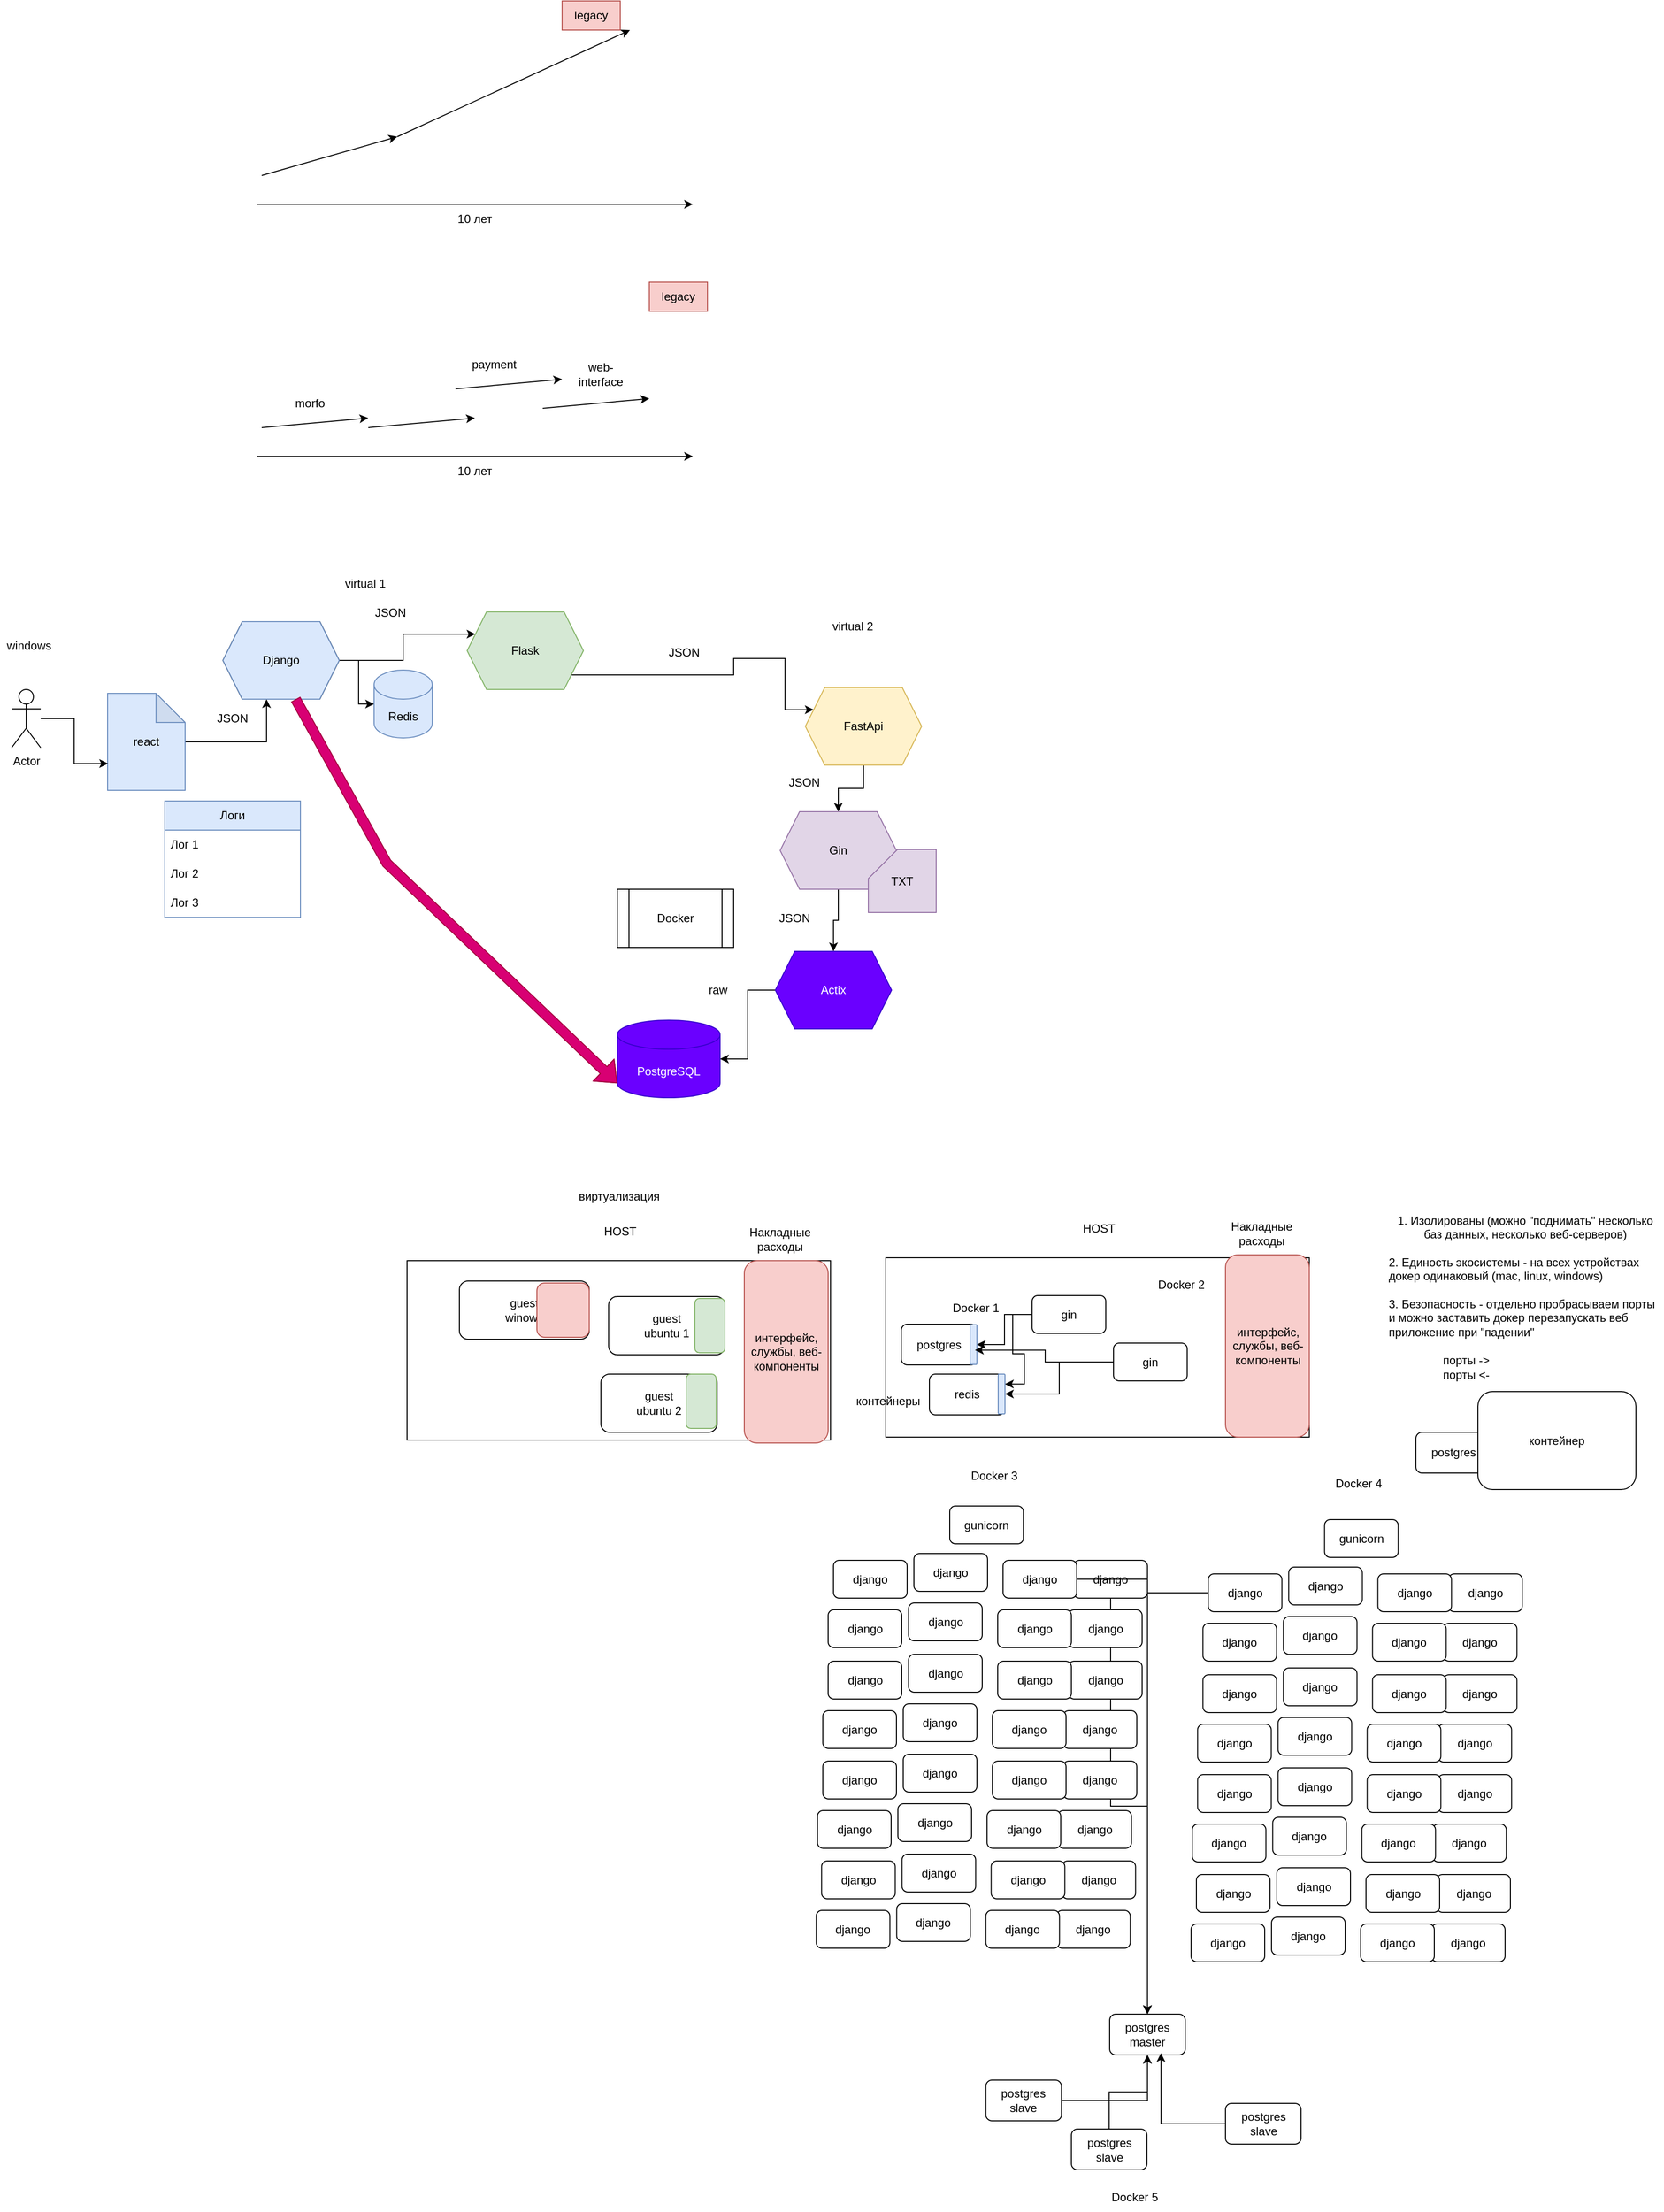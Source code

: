 <mxfile version="21.2.9" type="device">
  <diagram name="Page-1" id="Wqav4wuZ1XFlzgc4xq4E">
    <mxGraphModel dx="1144" dy="414" grid="0" gridSize="10" guides="1" tooltips="1" connect="1" arrows="1" fold="1" page="0" pageScale="1" pageWidth="827" pageHeight="1169" math="0" shadow="0">
      <root>
        <mxCell id="0" />
        <mxCell id="1" parent="0" />
        <mxCell id="DjzVSczOP52KVcYlK8Ku-2" value="10 лет" style="text;html=1;strokeColor=none;fillColor=none;align=center;verticalAlign=middle;whiteSpace=wrap;rounded=0;" parent="1" vertex="1">
          <mxGeometry x="430" y="330" width="60" height="30" as="geometry" />
        </mxCell>
        <mxCell id="DjzVSczOP52KVcYlK8Ku-3" value="" style="endArrow=classic;html=1;rounded=0;" parent="1" edge="1">
          <mxGeometry width="50" height="50" relative="1" as="geometry">
            <mxPoint x="235" y="329.6" as="sourcePoint" />
            <mxPoint x="685" y="329.6" as="targetPoint" />
          </mxGeometry>
        </mxCell>
        <mxCell id="DjzVSczOP52KVcYlK8Ku-4" value="" style="endArrow=classic;html=1;rounded=0;" parent="1" edge="1">
          <mxGeometry width="50" height="50" relative="1" as="geometry">
            <mxPoint x="240" y="300" as="sourcePoint" />
            <mxPoint x="380" y="260" as="targetPoint" />
          </mxGeometry>
        </mxCell>
        <mxCell id="DjzVSczOP52KVcYlK8Ku-5" value="" style="endArrow=classic;html=1;rounded=0;" parent="1" edge="1">
          <mxGeometry width="50" height="50" relative="1" as="geometry">
            <mxPoint x="380" y="260" as="sourcePoint" />
            <mxPoint x="620" y="150" as="targetPoint" />
          </mxGeometry>
        </mxCell>
        <mxCell id="DjzVSczOP52KVcYlK8Ku-6" value="legacy" style="text;html=1;strokeColor=#b85450;fillColor=#f8cecc;align=center;verticalAlign=middle;whiteSpace=wrap;rounded=0;" parent="1" vertex="1">
          <mxGeometry x="550" y="120" width="60" height="30" as="geometry" />
        </mxCell>
        <mxCell id="DjzVSczOP52KVcYlK8Ku-7" value="10 лет" style="text;html=1;strokeColor=none;fillColor=none;align=center;verticalAlign=middle;whiteSpace=wrap;rounded=0;" parent="1" vertex="1">
          <mxGeometry x="430" y="590" width="60" height="30" as="geometry" />
        </mxCell>
        <mxCell id="DjzVSczOP52KVcYlK8Ku-8" value="" style="endArrow=classic;html=1;rounded=0;" parent="1" edge="1">
          <mxGeometry width="50" height="50" relative="1" as="geometry">
            <mxPoint x="235" y="589.6" as="sourcePoint" />
            <mxPoint x="685" y="589.6" as="targetPoint" />
          </mxGeometry>
        </mxCell>
        <mxCell id="DjzVSczOP52KVcYlK8Ku-9" value="" style="endArrow=classic;html=1;rounded=0;" parent="1" edge="1">
          <mxGeometry width="50" height="50" relative="1" as="geometry">
            <mxPoint x="240" y="560" as="sourcePoint" />
            <mxPoint x="350" y="550" as="targetPoint" />
          </mxGeometry>
        </mxCell>
        <mxCell id="DjzVSczOP52KVcYlK8Ku-11" value="legacy" style="text;html=1;strokeColor=#b85450;fillColor=#f8cecc;align=center;verticalAlign=middle;whiteSpace=wrap;rounded=0;" parent="1" vertex="1">
          <mxGeometry x="640" y="410" width="60" height="30" as="geometry" />
        </mxCell>
        <mxCell id="DjzVSczOP52KVcYlK8Ku-12" value="" style="endArrow=classic;html=1;rounded=0;" parent="1" edge="1">
          <mxGeometry width="50" height="50" relative="1" as="geometry">
            <mxPoint x="350" y="560" as="sourcePoint" />
            <mxPoint x="460" y="550" as="targetPoint" />
          </mxGeometry>
        </mxCell>
        <mxCell id="DjzVSczOP52KVcYlK8Ku-13" value="" style="endArrow=classic;html=1;rounded=0;" parent="1" edge="1">
          <mxGeometry width="50" height="50" relative="1" as="geometry">
            <mxPoint x="440" y="520" as="sourcePoint" />
            <mxPoint x="550" y="510" as="targetPoint" />
          </mxGeometry>
        </mxCell>
        <mxCell id="DjzVSczOP52KVcYlK8Ku-14" value="" style="endArrow=classic;html=1;rounded=0;" parent="1" edge="1">
          <mxGeometry width="50" height="50" relative="1" as="geometry">
            <mxPoint x="530" y="540" as="sourcePoint" />
            <mxPoint x="640" y="530" as="targetPoint" />
          </mxGeometry>
        </mxCell>
        <mxCell id="DjzVSczOP52KVcYlK8Ku-15" value="payment" style="text;html=1;strokeColor=none;fillColor=none;align=center;verticalAlign=middle;whiteSpace=wrap;rounded=0;" parent="1" vertex="1">
          <mxGeometry x="450" y="480" width="60" height="30" as="geometry" />
        </mxCell>
        <mxCell id="DjzVSczOP52KVcYlK8Ku-16" value="morfo" style="text;html=1;strokeColor=none;fillColor=none;align=center;verticalAlign=middle;whiteSpace=wrap;rounded=0;" parent="1" vertex="1">
          <mxGeometry x="260" y="520" width="60" height="30" as="geometry" />
        </mxCell>
        <mxCell id="DjzVSczOP52KVcYlK8Ku-17" value="web-interface" style="text;html=1;strokeColor=none;fillColor=none;align=center;verticalAlign=middle;whiteSpace=wrap;rounded=0;" parent="1" vertex="1">
          <mxGeometry x="560" y="490" width="60" height="30" as="geometry" />
        </mxCell>
        <mxCell id="DjzVSczOP52KVcYlK8Ku-31" style="edgeStyle=orthogonalEdgeStyle;rounded=0;orthogonalLoop=1;jettySize=auto;html=1;entryX=0;entryY=0.5;entryDx=0;entryDy=0;entryPerimeter=0;" parent="1" source="DjzVSczOP52KVcYlK8Ku-18" target="DjzVSczOP52KVcYlK8Ku-24" edge="1">
          <mxGeometry relative="1" as="geometry" />
        </mxCell>
        <mxCell id="DjzVSczOP52KVcYlK8Ku-18" value="Django" style="shape=hexagon;perimeter=hexagonPerimeter2;whiteSpace=wrap;html=1;fixedSize=1;" parent="1" vertex="1">
          <mxGeometry x="200" y="760" width="120" height="80" as="geometry" />
        </mxCell>
        <mxCell id="DjzVSczOP52KVcYlK8Ku-49" style="edgeStyle=orthogonalEdgeStyle;rounded=0;orthogonalLoop=1;jettySize=auto;html=1;entryX=0;entryY=0.25;entryDx=0;entryDy=0;" parent="1" source="DjzVSczOP52KVcYlK8Ku-19" target="DjzVSczOP52KVcYlK8Ku-20" edge="1">
          <mxGeometry relative="1" as="geometry">
            <Array as="points">
              <mxPoint x="727" y="815" />
              <mxPoint x="727" y="798" />
              <mxPoint x="780" y="798" />
            </Array>
          </mxGeometry>
        </mxCell>
        <mxCell id="DjzVSczOP52KVcYlK8Ku-19" value="Flask" style="shape=hexagon;perimeter=hexagonPerimeter2;whiteSpace=wrap;html=1;fixedSize=1;fillColor=#d5e8d4;strokeColor=#82b366;" parent="1" vertex="1">
          <mxGeometry x="452" y="750" width="120" height="80" as="geometry" />
        </mxCell>
        <mxCell id="DjzVSczOP52KVcYlK8Ku-30" style="edgeStyle=orthogonalEdgeStyle;rounded=0;orthogonalLoop=1;jettySize=auto;html=1;" parent="1" source="DjzVSczOP52KVcYlK8Ku-20" target="DjzVSczOP52KVcYlK8Ku-21" edge="1">
          <mxGeometry relative="1" as="geometry" />
        </mxCell>
        <mxCell id="DjzVSczOP52KVcYlK8Ku-20" value="FastApi" style="shape=hexagon;perimeter=hexagonPerimeter2;whiteSpace=wrap;html=1;fixedSize=1;fillColor=#fff2cc;strokeColor=#d6b656;" parent="1" vertex="1">
          <mxGeometry x="801" y="828" width="120" height="80" as="geometry" />
        </mxCell>
        <mxCell id="DjzVSczOP52KVcYlK8Ku-45" style="edgeStyle=orthogonalEdgeStyle;rounded=0;orthogonalLoop=1;jettySize=auto;html=1;" parent="1" source="DjzVSczOP52KVcYlK8Ku-21" target="DjzVSczOP52KVcYlK8Ku-44" edge="1">
          <mxGeometry relative="1" as="geometry" />
        </mxCell>
        <mxCell id="DjzVSczOP52KVcYlK8Ku-21" value="Gin" style="shape=hexagon;perimeter=hexagonPerimeter2;whiteSpace=wrap;html=1;fixedSize=1;fillColor=#e1d5e7;strokeColor=#9673a6;" parent="1" vertex="1">
          <mxGeometry x="775" y="956" width="120" height="80" as="geometry" />
        </mxCell>
        <mxCell id="DjzVSczOP52KVcYlK8Ku-23" value="PostgreSQL" style="shape=cylinder3;whiteSpace=wrap;html=1;boundedLbl=1;backgroundOutline=1;size=15;fillColor=#6a00ff;strokeColor=#3700CC;fontColor=#ffffff;" parent="1" vertex="1">
          <mxGeometry x="607" y="1171" width="106" height="80" as="geometry" />
        </mxCell>
        <mxCell id="DjzVSczOP52KVcYlK8Ku-24" value="Redis" style="shape=cylinder3;whiteSpace=wrap;html=1;boundedLbl=1;backgroundOutline=1;size=15;fillColor=#dae8fc;strokeColor=#6c8ebf;" parent="1" vertex="1">
          <mxGeometry x="356" y="810" width="60" height="70" as="geometry" />
        </mxCell>
        <mxCell id="DjzVSczOP52KVcYlK8Ku-25" value="TXT" style="shape=card;whiteSpace=wrap;html=1;fillColor=#e1d5e7;strokeColor=#9673a6;" parent="1" vertex="1">
          <mxGeometry x="866" y="995" width="70" height="65" as="geometry" />
        </mxCell>
        <mxCell id="POhDj-CMDv61lTxBD1Px-2" style="edgeStyle=orthogonalEdgeStyle;rounded=0;orthogonalLoop=1;jettySize=auto;html=1;entryX=0.375;entryY=1;entryDx=0;entryDy=0;" edge="1" parent="1" source="DjzVSczOP52KVcYlK8Ku-26" target="DjzVSczOP52KVcYlK8Ku-36">
          <mxGeometry relative="1" as="geometry" />
        </mxCell>
        <mxCell id="DjzVSczOP52KVcYlK8Ku-26" value="react" style="shape=note;whiteSpace=wrap;html=1;backgroundOutline=1;darkOpacity=0.05;fillColor=#dae8fc;strokeColor=#6c8ebf;" parent="1" vertex="1">
          <mxGeometry x="81" y="834" width="80" height="100" as="geometry" />
        </mxCell>
        <mxCell id="DjzVSczOP52KVcYlK8Ku-32" value="Логи" style="swimlane;fontStyle=0;childLayout=stackLayout;horizontal=1;startSize=30;horizontalStack=0;resizeParent=1;resizeParentMax=0;resizeLast=0;collapsible=1;marginBottom=0;whiteSpace=wrap;html=1;fillColor=#dae8fc;strokeColor=#6c8ebf;" parent="1" vertex="1">
          <mxGeometry x="140" y="945" width="140" height="120" as="geometry" />
        </mxCell>
        <mxCell id="DjzVSczOP52KVcYlK8Ku-33" value="Лог 1" style="text;strokeColor=none;fillColor=none;align=left;verticalAlign=middle;spacingLeft=4;spacingRight=4;overflow=hidden;points=[[0,0.5],[1,0.5]];portConstraint=eastwest;rotatable=0;whiteSpace=wrap;html=1;" parent="DjzVSczOP52KVcYlK8Ku-32" vertex="1">
          <mxGeometry y="30" width="140" height="30" as="geometry" />
        </mxCell>
        <mxCell id="DjzVSczOP52KVcYlK8Ku-34" value="Лог 2" style="text;strokeColor=none;fillColor=none;align=left;verticalAlign=middle;spacingLeft=4;spacingRight=4;overflow=hidden;points=[[0,0.5],[1,0.5]];portConstraint=eastwest;rotatable=0;whiteSpace=wrap;html=1;" parent="DjzVSczOP52KVcYlK8Ku-32" vertex="1">
          <mxGeometry y="60" width="140" height="30" as="geometry" />
        </mxCell>
        <mxCell id="DjzVSczOP52KVcYlK8Ku-35" value="Лог 3" style="text;strokeColor=none;fillColor=none;align=left;verticalAlign=middle;spacingLeft=4;spacingRight=4;overflow=hidden;points=[[0,0.5],[1,0.5]];portConstraint=eastwest;rotatable=0;whiteSpace=wrap;html=1;" parent="DjzVSczOP52KVcYlK8Ku-32" vertex="1">
          <mxGeometry y="90" width="140" height="30" as="geometry" />
        </mxCell>
        <mxCell id="DjzVSczOP52KVcYlK8Ku-47" style="edgeStyle=orthogonalEdgeStyle;rounded=0;orthogonalLoop=1;jettySize=auto;html=1;entryX=0;entryY=0.25;entryDx=0;entryDy=0;" parent="1" source="DjzVSczOP52KVcYlK8Ku-36" target="DjzVSczOP52KVcYlK8Ku-19" edge="1">
          <mxGeometry relative="1" as="geometry">
            <mxPoint x="408.571" y="772.857" as="targetPoint" />
          </mxGeometry>
        </mxCell>
        <mxCell id="DjzVSczOP52KVcYlK8Ku-36" value="Django" style="shape=hexagon;perimeter=hexagonPerimeter2;whiteSpace=wrap;html=1;fixedSize=1;fillColor=#dae8fc;strokeColor=#6c8ebf;" parent="1" vertex="1">
          <mxGeometry x="200" y="760" width="120" height="80" as="geometry" />
        </mxCell>
        <mxCell id="DjzVSczOP52KVcYlK8Ku-37" value="windows" style="text;html=1;strokeColor=none;fillColor=none;align=center;verticalAlign=middle;whiteSpace=wrap;rounded=0;" parent="1" vertex="1">
          <mxGeometry x="-30" y="770" width="60" height="30" as="geometry" />
        </mxCell>
        <mxCell id="DjzVSczOP52KVcYlK8Ku-39" style="edgeStyle=orthogonalEdgeStyle;rounded=0;orthogonalLoop=1;jettySize=auto;html=1;entryX=0.006;entryY=0.724;entryDx=0;entryDy=0;entryPerimeter=0;" parent="1" source="DjzVSczOP52KVcYlK8Ku-38" target="DjzVSczOP52KVcYlK8Ku-26" edge="1">
          <mxGeometry relative="1" as="geometry" />
        </mxCell>
        <mxCell id="DjzVSczOP52KVcYlK8Ku-38" value="Actor" style="shape=umlActor;verticalLabelPosition=bottom;verticalAlign=top;html=1;outlineConnect=0;" parent="1" vertex="1">
          <mxGeometry x="-18" y="830" width="30" height="60" as="geometry" />
        </mxCell>
        <mxCell id="DjzVSczOP52KVcYlK8Ku-40" value="virtual 1" style="text;html=1;strokeColor=none;fillColor=none;align=center;verticalAlign=middle;whiteSpace=wrap;rounded=0;" parent="1" vertex="1">
          <mxGeometry x="317" y="706" width="60" height="30" as="geometry" />
        </mxCell>
        <mxCell id="DjzVSczOP52KVcYlK8Ku-41" value="virtual 2" style="text;html=1;strokeColor=none;fillColor=none;align=center;verticalAlign=middle;whiteSpace=wrap;rounded=0;" parent="1" vertex="1">
          <mxGeometry x="820" y="750" width="60" height="30" as="geometry" />
        </mxCell>
        <mxCell id="DjzVSczOP52KVcYlK8Ku-43" value="" style="shape=flexArrow;endArrow=classic;html=1;rounded=0;exitX=0.625;exitY=1;exitDx=0;exitDy=0;entryX=0;entryY=1;entryDx=0;entryDy=-15;entryPerimeter=0;fillColor=#d80073;strokeColor=#A50040;" parent="1" source="DjzVSczOP52KVcYlK8Ku-36" target="DjzVSczOP52KVcYlK8Ku-23" edge="1">
          <mxGeometry width="50" height="50" relative="1" as="geometry">
            <mxPoint x="373" y="982" as="sourcePoint" />
            <mxPoint x="423" y="932" as="targetPoint" />
            <Array as="points">
              <mxPoint x="369" y="1009" />
            </Array>
          </mxGeometry>
        </mxCell>
        <mxCell id="DjzVSczOP52KVcYlK8Ku-46" style="edgeStyle=orthogonalEdgeStyle;rounded=0;orthogonalLoop=1;jettySize=auto;html=1;" parent="1" source="DjzVSczOP52KVcYlK8Ku-44" target="DjzVSczOP52KVcYlK8Ku-23" edge="1">
          <mxGeometry relative="1" as="geometry" />
        </mxCell>
        <mxCell id="DjzVSczOP52KVcYlK8Ku-44" value="Actix" style="shape=hexagon;perimeter=hexagonPerimeter2;whiteSpace=wrap;html=1;fixedSize=1;fillColor=#6a00ff;strokeColor=#3700CC;fontColor=#ffffff;" parent="1" vertex="1">
          <mxGeometry x="770" y="1100" width="120" height="80" as="geometry" />
        </mxCell>
        <mxCell id="DjzVSczOP52KVcYlK8Ku-50" value="Docker" style="shape=process;whiteSpace=wrap;html=1;backgroundOutline=1;" parent="1" vertex="1">
          <mxGeometry x="607" y="1036" width="120" height="60" as="geometry" />
        </mxCell>
        <mxCell id="POhDj-CMDv61lTxBD1Px-1" value="JSON" style="text;html=1;strokeColor=none;fillColor=none;align=center;verticalAlign=middle;whiteSpace=wrap;rounded=0;" vertex="1" parent="1">
          <mxGeometry x="180" y="845" width="60" height="30" as="geometry" />
        </mxCell>
        <mxCell id="POhDj-CMDv61lTxBD1Px-3" value="JSON" style="text;html=1;strokeColor=none;fillColor=none;align=center;verticalAlign=middle;whiteSpace=wrap;rounded=0;" vertex="1" parent="1">
          <mxGeometry x="343" y="736" width="60" height="30" as="geometry" />
        </mxCell>
        <mxCell id="POhDj-CMDv61lTxBD1Px-4" value="JSON" style="text;html=1;strokeColor=none;fillColor=none;align=center;verticalAlign=middle;whiteSpace=wrap;rounded=0;" vertex="1" parent="1">
          <mxGeometry x="770" y="911" width="60" height="30" as="geometry" />
        </mxCell>
        <mxCell id="POhDj-CMDv61lTxBD1Px-5" value="JSON" style="text;html=1;strokeColor=none;fillColor=none;align=center;verticalAlign=middle;whiteSpace=wrap;rounded=0;" vertex="1" parent="1">
          <mxGeometry x="646" y="777" width="60" height="30" as="geometry" />
        </mxCell>
        <mxCell id="POhDj-CMDv61lTxBD1Px-6" value="JSON" style="text;html=1;strokeColor=none;fillColor=none;align=center;verticalAlign=middle;whiteSpace=wrap;rounded=0;" vertex="1" parent="1">
          <mxGeometry x="760" y="1051" width="60" height="30" as="geometry" />
        </mxCell>
        <mxCell id="POhDj-CMDv61lTxBD1Px-7" value="raw" style="text;html=1;strokeColor=none;fillColor=none;align=center;verticalAlign=middle;whiteSpace=wrap;rounded=0;" vertex="1" parent="1">
          <mxGeometry x="681" y="1125" width="60" height="30" as="geometry" />
        </mxCell>
        <mxCell id="POhDj-CMDv61lTxBD1Px-8" value="" style="rounded=0;whiteSpace=wrap;html=1;" vertex="1" parent="1">
          <mxGeometry x="390" y="1419" width="437" height="185" as="geometry" />
        </mxCell>
        <mxCell id="POhDj-CMDv61lTxBD1Px-9" value="HOST" style="text;html=1;strokeColor=none;fillColor=none;align=center;verticalAlign=middle;whiteSpace=wrap;rounded=0;" vertex="1" parent="1">
          <mxGeometry x="580" y="1374" width="60" height="30" as="geometry" />
        </mxCell>
        <mxCell id="POhDj-CMDv61lTxBD1Px-10" value="guest&lt;br style=&quot;border-color: var(--border-color);&quot;&gt;winows&lt;br&gt;" style="rounded=1;whiteSpace=wrap;html=1;" vertex="1" parent="1">
          <mxGeometry x="444" y="1440" width="134" height="60" as="geometry" />
        </mxCell>
        <mxCell id="POhDj-CMDv61lTxBD1Px-11" value="guest&lt;br style=&quot;border-color: var(--border-color);&quot;&gt;ubuntu 2" style="rounded=1;whiteSpace=wrap;html=1;" vertex="1" parent="1">
          <mxGeometry x="590" y="1536" width="120" height="60" as="geometry" />
        </mxCell>
        <mxCell id="POhDj-CMDv61lTxBD1Px-12" value="guest&lt;br&gt;ubuntu 1" style="rounded=1;whiteSpace=wrap;html=1;" vertex="1" parent="1">
          <mxGeometry x="598" y="1456" width="120" height="60" as="geometry" />
        </mxCell>
        <mxCell id="POhDj-CMDv61lTxBD1Px-13" value="виртуализация" style="text;html=1;strokeColor=none;fillColor=none;align=center;verticalAlign=middle;whiteSpace=wrap;rounded=0;" vertex="1" parent="1">
          <mxGeometry x="578.5" y="1338" width="60" height="30" as="geometry" />
        </mxCell>
        <mxCell id="POhDj-CMDv61lTxBD1Px-14" value="" style="rounded=1;whiteSpace=wrap;html=1;fillColor=#f8cecc;strokeColor=#b85450;" vertex="1" parent="1">
          <mxGeometry x="524" y="1442" width="54" height="56" as="geometry" />
        </mxCell>
        <mxCell id="POhDj-CMDv61lTxBD1Px-15" value="" style="rounded=1;whiteSpace=wrap;html=1;fillColor=#d5e8d4;strokeColor=#82b366;" vertex="1" parent="1">
          <mxGeometry x="687" y="1458" width="31" height="56" as="geometry" />
        </mxCell>
        <mxCell id="POhDj-CMDv61lTxBD1Px-16" value="" style="rounded=1;whiteSpace=wrap;html=1;fillColor=#d5e8d4;strokeColor=#82b366;" vertex="1" parent="1">
          <mxGeometry x="678" y="1536" width="31" height="56" as="geometry" />
        </mxCell>
        <mxCell id="POhDj-CMDv61lTxBD1Px-17" value="интерфейс, службы, веб-компоненты" style="rounded=1;whiteSpace=wrap;html=1;fillColor=#f8cecc;strokeColor=#b85450;" vertex="1" parent="1">
          <mxGeometry x="738" y="1419" width="86.5" height="188" as="geometry" />
        </mxCell>
        <mxCell id="POhDj-CMDv61lTxBD1Px-21" value="Накладные расходы" style="text;html=1;strokeColor=none;fillColor=none;align=center;verticalAlign=middle;whiteSpace=wrap;rounded=0;" vertex="1" parent="1">
          <mxGeometry x="745" y="1382" width="60" height="30" as="geometry" />
        </mxCell>
        <mxCell id="POhDj-CMDv61lTxBD1Px-22" value="" style="rounded=0;whiteSpace=wrap;html=1;" vertex="1" parent="1">
          <mxGeometry x="884" y="1416" width="437" height="185" as="geometry" />
        </mxCell>
        <mxCell id="POhDj-CMDv61lTxBD1Px-23" value="HOST" style="text;html=1;strokeColor=none;fillColor=none;align=center;verticalAlign=middle;whiteSpace=wrap;rounded=0;" vertex="1" parent="1">
          <mxGeometry x="1074" y="1371" width="60" height="30" as="geometry" />
        </mxCell>
        <mxCell id="POhDj-CMDv61lTxBD1Px-24" value="интерфейс, службы, веб-компоненты" style="rounded=1;whiteSpace=wrap;html=1;fillColor=#f8cecc;strokeColor=#b85450;" vertex="1" parent="1">
          <mxGeometry x="1234.5" y="1413" width="86.5" height="188" as="geometry" />
        </mxCell>
        <mxCell id="POhDj-CMDv61lTxBD1Px-25" value="Накладные расходы" style="text;html=1;strokeColor=none;fillColor=none;align=center;verticalAlign=middle;whiteSpace=wrap;rounded=0;" vertex="1" parent="1">
          <mxGeometry x="1241.5" y="1376" width="60" height="30" as="geometry" />
        </mxCell>
        <mxCell id="POhDj-CMDv61lTxBD1Px-26" value="postgres" style="rounded=1;whiteSpace=wrap;html=1;" vertex="1" parent="1">
          <mxGeometry x="900" y="1484.5" width="78" height="42" as="geometry" />
        </mxCell>
        <mxCell id="POhDj-CMDv61lTxBD1Px-36" style="edgeStyle=orthogonalEdgeStyle;rounded=0;orthogonalLoop=1;jettySize=auto;html=1;entryX=1;entryY=0.5;entryDx=0;entryDy=0;" edge="1" parent="1" source="POhDj-CMDv61lTxBD1Px-27" target="POhDj-CMDv61lTxBD1Px-33">
          <mxGeometry relative="1" as="geometry" />
        </mxCell>
        <mxCell id="POhDj-CMDv61lTxBD1Px-39" style="edgeStyle=orthogonalEdgeStyle;rounded=0;orthogonalLoop=1;jettySize=auto;html=1;entryX=1;entryY=0.25;entryDx=0;entryDy=0;" edge="1" parent="1" source="POhDj-CMDv61lTxBD1Px-27" target="POhDj-CMDv61lTxBD1Px-34">
          <mxGeometry relative="1" as="geometry" />
        </mxCell>
        <mxCell id="POhDj-CMDv61lTxBD1Px-27" value="gin" style="rounded=1;whiteSpace=wrap;html=1;" vertex="1" parent="1">
          <mxGeometry x="1035" y="1455" width="76" height="39" as="geometry" />
        </mxCell>
        <mxCell id="POhDj-CMDv61lTxBD1Px-28" value="Docker 1" style="text;html=1;strokeColor=none;fillColor=none;align=center;verticalAlign=middle;whiteSpace=wrap;rounded=0;" vertex="1" parent="1">
          <mxGeometry x="947" y="1453" width="60" height="29" as="geometry" />
        </mxCell>
        <mxCell id="POhDj-CMDv61lTxBD1Px-29" value="Docker 2" style="text;html=1;strokeColor=none;fillColor=none;align=center;verticalAlign=middle;whiteSpace=wrap;rounded=0;" vertex="1" parent="1">
          <mxGeometry x="1159" y="1429" width="60" height="29" as="geometry" />
        </mxCell>
        <mxCell id="POhDj-CMDv61lTxBD1Px-30" value="redis" style="rounded=1;whiteSpace=wrap;html=1;" vertex="1" parent="1">
          <mxGeometry x="929" y="1536" width="78" height="42" as="geometry" />
        </mxCell>
        <mxCell id="POhDj-CMDv61lTxBD1Px-31" value="django" style="rounded=1;whiteSpace=wrap;html=1;" vertex="1" parent="1">
          <mxGeometry x="913" y="1721" width="76" height="39" as="geometry" />
        </mxCell>
        <mxCell id="POhDj-CMDv61lTxBD1Px-32" value="контейнеры" style="text;html=1;strokeColor=none;fillColor=none;align=center;verticalAlign=middle;whiteSpace=wrap;rounded=0;" vertex="1" parent="1">
          <mxGeometry x="852" y="1548" width="69" height="32" as="geometry" />
        </mxCell>
        <mxCell id="POhDj-CMDv61lTxBD1Px-33" value="" style="rounded=1;whiteSpace=wrap;html=1;fillColor=#dae8fc;strokeColor=#6c8ebf;" vertex="1" parent="1">
          <mxGeometry x="971" y="1485" width="7" height="41" as="geometry" />
        </mxCell>
        <mxCell id="POhDj-CMDv61lTxBD1Px-34" value="" style="rounded=1;whiteSpace=wrap;html=1;fillColor=#dae8fc;strokeColor=#6c8ebf;" vertex="1" parent="1">
          <mxGeometry x="1000" y="1536" width="7" height="41" as="geometry" />
        </mxCell>
        <mxCell id="POhDj-CMDv61lTxBD1Px-37" style="edgeStyle=orthogonalEdgeStyle;rounded=0;orthogonalLoop=1;jettySize=auto;html=1;entryX=0.724;entryY=0.639;entryDx=0;entryDy=0;entryPerimeter=0;" edge="1" parent="1" source="POhDj-CMDv61lTxBD1Px-35" target="POhDj-CMDv61lTxBD1Px-33">
          <mxGeometry relative="1" as="geometry" />
        </mxCell>
        <mxCell id="POhDj-CMDv61lTxBD1Px-38" style="edgeStyle=orthogonalEdgeStyle;rounded=0;orthogonalLoop=1;jettySize=auto;html=1;" edge="1" parent="1" source="POhDj-CMDv61lTxBD1Px-35" target="POhDj-CMDv61lTxBD1Px-34">
          <mxGeometry relative="1" as="geometry" />
        </mxCell>
        <mxCell id="POhDj-CMDv61lTxBD1Px-35" value="gin" style="rounded=1;whiteSpace=wrap;html=1;" vertex="1" parent="1">
          <mxGeometry x="1119" y="1504" width="76" height="39" as="geometry" />
        </mxCell>
        <mxCell id="POhDj-CMDv61lTxBD1Px-40" value="gunicorn" style="rounded=1;whiteSpace=wrap;html=1;" vertex="1" parent="1">
          <mxGeometry x="950" y="1672" width="76" height="39" as="geometry" />
        </mxCell>
        <mxCell id="POhDj-CMDv61lTxBD1Px-42" value="django" style="rounded=1;whiteSpace=wrap;html=1;" vertex="1" parent="1">
          <mxGeometry x="830" y="1728" width="76" height="39" as="geometry" />
        </mxCell>
        <mxCell id="POhDj-CMDv61lTxBD1Px-110" style="edgeStyle=orthogonalEdgeStyle;rounded=0;orthogonalLoop=1;jettySize=auto;html=1;" edge="1" parent="1" source="POhDj-CMDv61lTxBD1Px-43" target="POhDj-CMDv61lTxBD1Px-109">
          <mxGeometry relative="1" as="geometry" />
        </mxCell>
        <mxCell id="POhDj-CMDv61lTxBD1Px-43" value="django" style="rounded=1;whiteSpace=wrap;html=1;" vertex="1" parent="1">
          <mxGeometry x="1078" y="1728" width="76" height="39" as="geometry" />
        </mxCell>
        <mxCell id="POhDj-CMDv61lTxBD1Px-112" style="edgeStyle=orthogonalEdgeStyle;rounded=0;orthogonalLoop=1;jettySize=auto;html=1;" edge="1" parent="1" source="POhDj-CMDv61lTxBD1Px-44" target="POhDj-CMDv61lTxBD1Px-109">
          <mxGeometry relative="1" as="geometry" />
        </mxCell>
        <mxCell id="POhDj-CMDv61lTxBD1Px-44" value="django" style="rounded=1;whiteSpace=wrap;html=1;" vertex="1" parent="1">
          <mxGeometry x="1005" y="1728" width="76" height="39" as="geometry" />
        </mxCell>
        <mxCell id="POhDj-CMDv61lTxBD1Px-45" value="Docker 3" style="text;html=1;strokeColor=none;fillColor=none;align=center;verticalAlign=middle;whiteSpace=wrap;rounded=0;" vertex="1" parent="1">
          <mxGeometry x="966" y="1626" width="60" height="29" as="geometry" />
        </mxCell>
        <mxCell id="POhDj-CMDv61lTxBD1Px-46" value="django" style="rounded=1;whiteSpace=wrap;html=1;" vertex="1" parent="1">
          <mxGeometry x="907.5" y="1772" width="76" height="39" as="geometry" />
        </mxCell>
        <mxCell id="POhDj-CMDv61lTxBD1Px-48" value="django" style="rounded=1;whiteSpace=wrap;html=1;" vertex="1" parent="1">
          <mxGeometry x="824.5" y="1779" width="76" height="39" as="geometry" />
        </mxCell>
        <mxCell id="POhDj-CMDv61lTxBD1Px-49" value="django" style="rounded=1;whiteSpace=wrap;html=1;" vertex="1" parent="1">
          <mxGeometry x="1072.5" y="1779" width="76" height="39" as="geometry" />
        </mxCell>
        <mxCell id="POhDj-CMDv61lTxBD1Px-50" value="django" style="rounded=1;whiteSpace=wrap;html=1;" vertex="1" parent="1">
          <mxGeometry x="999.5" y="1779" width="76" height="39" as="geometry" />
        </mxCell>
        <mxCell id="POhDj-CMDv61lTxBD1Px-51" value="Docker 4" style="text;html=1;strokeColor=none;fillColor=none;align=center;verticalAlign=middle;whiteSpace=wrap;rounded=0;" vertex="1" parent="1">
          <mxGeometry x="1342" y="1634" width="60" height="29" as="geometry" />
        </mxCell>
        <mxCell id="POhDj-CMDv61lTxBD1Px-52" value="django" style="rounded=1;whiteSpace=wrap;html=1;" vertex="1" parent="1">
          <mxGeometry x="907.5" y="1825" width="76" height="39" as="geometry" />
        </mxCell>
        <mxCell id="POhDj-CMDv61lTxBD1Px-53" value="django" style="rounded=1;whiteSpace=wrap;html=1;" vertex="1" parent="1">
          <mxGeometry x="824.5" y="1832" width="76" height="39" as="geometry" />
        </mxCell>
        <mxCell id="POhDj-CMDv61lTxBD1Px-54" value="django" style="rounded=1;whiteSpace=wrap;html=1;" vertex="1" parent="1">
          <mxGeometry x="1072.5" y="1832" width="76" height="39" as="geometry" />
        </mxCell>
        <mxCell id="POhDj-CMDv61lTxBD1Px-55" value="django" style="rounded=1;whiteSpace=wrap;html=1;" vertex="1" parent="1">
          <mxGeometry x="999.5" y="1832" width="76" height="39" as="geometry" />
        </mxCell>
        <mxCell id="POhDj-CMDv61lTxBD1Px-56" value="django" style="rounded=1;whiteSpace=wrap;html=1;" vertex="1" parent="1">
          <mxGeometry x="902" y="1876" width="76" height="39" as="geometry" />
        </mxCell>
        <mxCell id="POhDj-CMDv61lTxBD1Px-57" value="django" style="rounded=1;whiteSpace=wrap;html=1;" vertex="1" parent="1">
          <mxGeometry x="819" y="1883" width="76" height="39" as="geometry" />
        </mxCell>
        <mxCell id="POhDj-CMDv61lTxBD1Px-58" value="django" style="rounded=1;whiteSpace=wrap;html=1;" vertex="1" parent="1">
          <mxGeometry x="1067" y="1883" width="76" height="39" as="geometry" />
        </mxCell>
        <mxCell id="POhDj-CMDv61lTxBD1Px-59" value="django" style="rounded=1;whiteSpace=wrap;html=1;" vertex="1" parent="1">
          <mxGeometry x="994" y="1883" width="76" height="39" as="geometry" />
        </mxCell>
        <mxCell id="POhDj-CMDv61lTxBD1Px-60" value="django" style="rounded=1;whiteSpace=wrap;html=1;" vertex="1" parent="1">
          <mxGeometry x="902" y="1928" width="76" height="39" as="geometry" />
        </mxCell>
        <mxCell id="POhDj-CMDv61lTxBD1Px-61" value="django" style="rounded=1;whiteSpace=wrap;html=1;" vertex="1" parent="1">
          <mxGeometry x="819" y="1935" width="76" height="39" as="geometry" />
        </mxCell>
        <mxCell id="POhDj-CMDv61lTxBD1Px-62" value="django" style="rounded=1;whiteSpace=wrap;html=1;" vertex="1" parent="1">
          <mxGeometry x="1067" y="1935" width="76" height="39" as="geometry" />
        </mxCell>
        <mxCell id="POhDj-CMDv61lTxBD1Px-63" value="django" style="rounded=1;whiteSpace=wrap;html=1;" vertex="1" parent="1">
          <mxGeometry x="994" y="1935" width="76" height="39" as="geometry" />
        </mxCell>
        <mxCell id="POhDj-CMDv61lTxBD1Px-64" value="django" style="rounded=1;whiteSpace=wrap;html=1;" vertex="1" parent="1">
          <mxGeometry x="896.5" y="1979" width="76" height="39" as="geometry" />
        </mxCell>
        <mxCell id="POhDj-CMDv61lTxBD1Px-65" value="django" style="rounded=1;whiteSpace=wrap;html=1;" vertex="1" parent="1">
          <mxGeometry x="813.5" y="1986" width="76" height="39" as="geometry" />
        </mxCell>
        <mxCell id="POhDj-CMDv61lTxBD1Px-66" value="django" style="rounded=1;whiteSpace=wrap;html=1;" vertex="1" parent="1">
          <mxGeometry x="1061.5" y="1986" width="76" height="39" as="geometry" />
        </mxCell>
        <mxCell id="POhDj-CMDv61lTxBD1Px-67" value="django" style="rounded=1;whiteSpace=wrap;html=1;" vertex="1" parent="1">
          <mxGeometry x="988.5" y="1986" width="76" height="39" as="geometry" />
        </mxCell>
        <mxCell id="POhDj-CMDv61lTxBD1Px-68" value="django" style="rounded=1;whiteSpace=wrap;html=1;" vertex="1" parent="1">
          <mxGeometry x="900.75" y="2031" width="76" height="39" as="geometry" />
        </mxCell>
        <mxCell id="POhDj-CMDv61lTxBD1Px-69" value="django" style="rounded=1;whiteSpace=wrap;html=1;" vertex="1" parent="1">
          <mxGeometry x="817.75" y="2038" width="76" height="39" as="geometry" />
        </mxCell>
        <mxCell id="POhDj-CMDv61lTxBD1Px-70" value="django" style="rounded=1;whiteSpace=wrap;html=1;" vertex="1" parent="1">
          <mxGeometry x="1065.75" y="2038" width="76" height="39" as="geometry" />
        </mxCell>
        <mxCell id="POhDj-CMDv61lTxBD1Px-71" value="django" style="rounded=1;whiteSpace=wrap;html=1;" vertex="1" parent="1">
          <mxGeometry x="992.75" y="2038" width="76" height="39" as="geometry" />
        </mxCell>
        <mxCell id="POhDj-CMDv61lTxBD1Px-72" value="django" style="rounded=1;whiteSpace=wrap;html=1;" vertex="1" parent="1">
          <mxGeometry x="895.25" y="2082" width="76" height="39" as="geometry" />
        </mxCell>
        <mxCell id="POhDj-CMDv61lTxBD1Px-73" value="django" style="rounded=1;whiteSpace=wrap;html=1;" vertex="1" parent="1">
          <mxGeometry x="812.25" y="2089" width="76" height="39" as="geometry" />
        </mxCell>
        <mxCell id="POhDj-CMDv61lTxBD1Px-74" value="django" style="rounded=1;whiteSpace=wrap;html=1;" vertex="1" parent="1">
          <mxGeometry x="1060.25" y="2089" width="76" height="39" as="geometry" />
        </mxCell>
        <mxCell id="POhDj-CMDv61lTxBD1Px-75" value="django" style="rounded=1;whiteSpace=wrap;html=1;" vertex="1" parent="1">
          <mxGeometry x="987.25" y="2089" width="76" height="39" as="geometry" />
        </mxCell>
        <mxCell id="POhDj-CMDv61lTxBD1Px-76" value="django" style="rounded=1;whiteSpace=wrap;html=1;" vertex="1" parent="1">
          <mxGeometry x="1299.75" y="1735" width="76" height="39" as="geometry" />
        </mxCell>
        <mxCell id="POhDj-CMDv61lTxBD1Px-77" value="gunicorn" style="rounded=1;whiteSpace=wrap;html=1;" vertex="1" parent="1">
          <mxGeometry x="1336.75" y="1686" width="76" height="39" as="geometry" />
        </mxCell>
        <mxCell id="POhDj-CMDv61lTxBD1Px-111" style="edgeStyle=orthogonalEdgeStyle;rounded=0;orthogonalLoop=1;jettySize=auto;html=1;" edge="1" parent="1" source="POhDj-CMDv61lTxBD1Px-78" target="POhDj-CMDv61lTxBD1Px-109">
          <mxGeometry relative="1" as="geometry" />
        </mxCell>
        <mxCell id="POhDj-CMDv61lTxBD1Px-78" value="django" style="rounded=1;whiteSpace=wrap;html=1;" vertex="1" parent="1">
          <mxGeometry x="1216.75" y="1742" width="76" height="39" as="geometry" />
        </mxCell>
        <mxCell id="POhDj-CMDv61lTxBD1Px-79" value="django" style="rounded=1;whiteSpace=wrap;html=1;" vertex="1" parent="1">
          <mxGeometry x="1464.75" y="1742" width="76" height="39" as="geometry" />
        </mxCell>
        <mxCell id="POhDj-CMDv61lTxBD1Px-80" value="django" style="rounded=1;whiteSpace=wrap;html=1;" vertex="1" parent="1">
          <mxGeometry x="1391.75" y="1742" width="76" height="39" as="geometry" />
        </mxCell>
        <mxCell id="POhDj-CMDv61lTxBD1Px-81" value="django" style="rounded=1;whiteSpace=wrap;html=1;" vertex="1" parent="1">
          <mxGeometry x="1294.25" y="1786" width="76" height="39" as="geometry" />
        </mxCell>
        <mxCell id="POhDj-CMDv61lTxBD1Px-82" value="django" style="rounded=1;whiteSpace=wrap;html=1;" vertex="1" parent="1">
          <mxGeometry x="1211.25" y="1793" width="76" height="39" as="geometry" />
        </mxCell>
        <mxCell id="POhDj-CMDv61lTxBD1Px-83" value="django" style="rounded=1;whiteSpace=wrap;html=1;" vertex="1" parent="1">
          <mxGeometry x="1459.25" y="1793" width="76" height="39" as="geometry" />
        </mxCell>
        <mxCell id="POhDj-CMDv61lTxBD1Px-84" value="django" style="rounded=1;whiteSpace=wrap;html=1;" vertex="1" parent="1">
          <mxGeometry x="1386.25" y="1793" width="76" height="39" as="geometry" />
        </mxCell>
        <mxCell id="POhDj-CMDv61lTxBD1Px-85" value="django" style="rounded=1;whiteSpace=wrap;html=1;" vertex="1" parent="1">
          <mxGeometry x="1294.25" y="1839" width="76" height="39" as="geometry" />
        </mxCell>
        <mxCell id="POhDj-CMDv61lTxBD1Px-86" value="django" style="rounded=1;whiteSpace=wrap;html=1;" vertex="1" parent="1">
          <mxGeometry x="1211.25" y="1846" width="76" height="39" as="geometry" />
        </mxCell>
        <mxCell id="POhDj-CMDv61lTxBD1Px-87" value="django" style="rounded=1;whiteSpace=wrap;html=1;" vertex="1" parent="1">
          <mxGeometry x="1459.25" y="1846" width="76" height="39" as="geometry" />
        </mxCell>
        <mxCell id="POhDj-CMDv61lTxBD1Px-88" value="django" style="rounded=1;whiteSpace=wrap;html=1;" vertex="1" parent="1">
          <mxGeometry x="1386.25" y="1846" width="76" height="39" as="geometry" />
        </mxCell>
        <mxCell id="POhDj-CMDv61lTxBD1Px-89" value="django" style="rounded=1;whiteSpace=wrap;html=1;" vertex="1" parent="1">
          <mxGeometry x="1288.75" y="1890" width="76" height="39" as="geometry" />
        </mxCell>
        <mxCell id="POhDj-CMDv61lTxBD1Px-90" value="django" style="rounded=1;whiteSpace=wrap;html=1;" vertex="1" parent="1">
          <mxGeometry x="1205.75" y="1897" width="76" height="39" as="geometry" />
        </mxCell>
        <mxCell id="POhDj-CMDv61lTxBD1Px-91" value="django" style="rounded=1;whiteSpace=wrap;html=1;" vertex="1" parent="1">
          <mxGeometry x="1453.75" y="1897" width="76" height="39" as="geometry" />
        </mxCell>
        <mxCell id="POhDj-CMDv61lTxBD1Px-92" value="django" style="rounded=1;whiteSpace=wrap;html=1;" vertex="1" parent="1">
          <mxGeometry x="1380.75" y="1897" width="76" height="39" as="geometry" />
        </mxCell>
        <mxCell id="POhDj-CMDv61lTxBD1Px-93" value="django" style="rounded=1;whiteSpace=wrap;html=1;" vertex="1" parent="1">
          <mxGeometry x="1288.75" y="1942" width="76" height="39" as="geometry" />
        </mxCell>
        <mxCell id="POhDj-CMDv61lTxBD1Px-94" value="django" style="rounded=1;whiteSpace=wrap;html=1;" vertex="1" parent="1">
          <mxGeometry x="1205.75" y="1949" width="76" height="39" as="geometry" />
        </mxCell>
        <mxCell id="POhDj-CMDv61lTxBD1Px-95" value="django" style="rounded=1;whiteSpace=wrap;html=1;" vertex="1" parent="1">
          <mxGeometry x="1453.75" y="1949" width="76" height="39" as="geometry" />
        </mxCell>
        <mxCell id="POhDj-CMDv61lTxBD1Px-96" value="django" style="rounded=1;whiteSpace=wrap;html=1;" vertex="1" parent="1">
          <mxGeometry x="1380.75" y="1949" width="76" height="39" as="geometry" />
        </mxCell>
        <mxCell id="POhDj-CMDv61lTxBD1Px-97" value="django" style="rounded=1;whiteSpace=wrap;html=1;" vertex="1" parent="1">
          <mxGeometry x="1283.25" y="1993" width="76" height="39" as="geometry" />
        </mxCell>
        <mxCell id="POhDj-CMDv61lTxBD1Px-98" value="django" style="rounded=1;whiteSpace=wrap;html=1;" vertex="1" parent="1">
          <mxGeometry x="1200.25" y="2000" width="76" height="39" as="geometry" />
        </mxCell>
        <mxCell id="POhDj-CMDv61lTxBD1Px-99" value="django" style="rounded=1;whiteSpace=wrap;html=1;" vertex="1" parent="1">
          <mxGeometry x="1448.25" y="2000" width="76" height="39" as="geometry" />
        </mxCell>
        <mxCell id="POhDj-CMDv61lTxBD1Px-100" value="django" style="rounded=1;whiteSpace=wrap;html=1;" vertex="1" parent="1">
          <mxGeometry x="1375.25" y="2000" width="76" height="39" as="geometry" />
        </mxCell>
        <mxCell id="POhDj-CMDv61lTxBD1Px-101" value="django" style="rounded=1;whiteSpace=wrap;html=1;" vertex="1" parent="1">
          <mxGeometry x="1287.5" y="2045" width="76" height="39" as="geometry" />
        </mxCell>
        <mxCell id="POhDj-CMDv61lTxBD1Px-102" value="django" style="rounded=1;whiteSpace=wrap;html=1;" vertex="1" parent="1">
          <mxGeometry x="1204.5" y="2052" width="76" height="39" as="geometry" />
        </mxCell>
        <mxCell id="POhDj-CMDv61lTxBD1Px-103" value="django" style="rounded=1;whiteSpace=wrap;html=1;" vertex="1" parent="1">
          <mxGeometry x="1452.5" y="2052" width="76" height="39" as="geometry" />
        </mxCell>
        <mxCell id="POhDj-CMDv61lTxBD1Px-104" value="django" style="rounded=1;whiteSpace=wrap;html=1;" vertex="1" parent="1">
          <mxGeometry x="1379.5" y="2052" width="76" height="39" as="geometry" />
        </mxCell>
        <mxCell id="POhDj-CMDv61lTxBD1Px-105" value="django" style="rounded=1;whiteSpace=wrap;html=1;" vertex="1" parent="1">
          <mxGeometry x="1282" y="2096" width="76" height="39" as="geometry" />
        </mxCell>
        <mxCell id="POhDj-CMDv61lTxBD1Px-106" value="django" style="rounded=1;whiteSpace=wrap;html=1;" vertex="1" parent="1">
          <mxGeometry x="1199" y="2103" width="76" height="39" as="geometry" />
        </mxCell>
        <mxCell id="POhDj-CMDv61lTxBD1Px-107" value="django" style="rounded=1;whiteSpace=wrap;html=1;" vertex="1" parent="1">
          <mxGeometry x="1447" y="2103" width="76" height="39" as="geometry" />
        </mxCell>
        <mxCell id="POhDj-CMDv61lTxBD1Px-108" value="django" style="rounded=1;whiteSpace=wrap;html=1;" vertex="1" parent="1">
          <mxGeometry x="1374" y="2103" width="76" height="39" as="geometry" />
        </mxCell>
        <mxCell id="POhDj-CMDv61lTxBD1Px-109" value="postgres&lt;br&gt;master" style="rounded=1;whiteSpace=wrap;html=1;" vertex="1" parent="1">
          <mxGeometry x="1115" y="2196" width="78" height="42" as="geometry" />
        </mxCell>
        <mxCell id="POhDj-CMDv61lTxBD1Px-113" value="Docker 5" style="text;html=1;strokeColor=none;fillColor=none;align=center;verticalAlign=middle;whiteSpace=wrap;rounded=0;" vertex="1" parent="1">
          <mxGeometry x="1111" y="2370" width="60" height="29" as="geometry" />
        </mxCell>
        <mxCell id="POhDj-CMDv61lTxBD1Px-117" style="edgeStyle=orthogonalEdgeStyle;rounded=0;orthogonalLoop=1;jettySize=auto;html=1;" edge="1" parent="1" source="POhDj-CMDv61lTxBD1Px-114" target="POhDj-CMDv61lTxBD1Px-109">
          <mxGeometry relative="1" as="geometry" />
        </mxCell>
        <mxCell id="POhDj-CMDv61lTxBD1Px-114" value="postgres&lt;br&gt;slave" style="rounded=1;whiteSpace=wrap;html=1;" vertex="1" parent="1">
          <mxGeometry x="987.25" y="2264" width="78" height="42" as="geometry" />
        </mxCell>
        <mxCell id="POhDj-CMDv61lTxBD1Px-118" style="edgeStyle=orthogonalEdgeStyle;rounded=0;orthogonalLoop=1;jettySize=auto;html=1;entryX=0.5;entryY=1;entryDx=0;entryDy=0;" edge="1" parent="1" source="POhDj-CMDv61lTxBD1Px-115" target="POhDj-CMDv61lTxBD1Px-109">
          <mxGeometry relative="1" as="geometry" />
        </mxCell>
        <mxCell id="POhDj-CMDv61lTxBD1Px-115" value="postgres&lt;br&gt;slave" style="rounded=1;whiteSpace=wrap;html=1;" vertex="1" parent="1">
          <mxGeometry x="1075.5" y="2314.5" width="78" height="42" as="geometry" />
        </mxCell>
        <mxCell id="POhDj-CMDv61lTxBD1Px-119" style="edgeStyle=orthogonalEdgeStyle;rounded=0;orthogonalLoop=1;jettySize=auto;html=1;entryX=0.679;entryY=0.955;entryDx=0;entryDy=0;entryPerimeter=0;" edge="1" parent="1" source="POhDj-CMDv61lTxBD1Px-116" target="POhDj-CMDv61lTxBD1Px-109">
          <mxGeometry relative="1" as="geometry" />
        </mxCell>
        <mxCell id="POhDj-CMDv61lTxBD1Px-116" value="postgres&lt;br&gt;slave" style="rounded=1;whiteSpace=wrap;html=1;" vertex="1" parent="1">
          <mxGeometry x="1234.5" y="2288" width="78" height="42" as="geometry" />
        </mxCell>
        <mxCell id="POhDj-CMDv61lTxBD1Px-120" value="1. Изолированы (можно &quot;поднимать&quot; несколько баз данных, несколько веб-серверов)&lt;br&gt;&lt;br&gt;&lt;div style=&quot;text-align: left;&quot;&gt;&lt;span style=&quot;background-color: initial;&quot;&gt;2. Единость экосистемы - на всех устройствах докер одинаковый (mac, linux, windows)&lt;br&gt;&lt;br&gt;3. Безопасность - отдельно пробрасываем порты и можно заставить докер перезапускать веб приложение при &quot;падении&quot;&lt;/span&gt;&lt;/div&gt;" style="text;html=1;strokeColor=none;fillColor=none;align=center;verticalAlign=middle;whiteSpace=wrap;rounded=0;" vertex="1" parent="1">
          <mxGeometry x="1402" y="1366" width="284" height="137" as="geometry" />
        </mxCell>
        <mxCell id="POhDj-CMDv61lTxBD1Px-121" value="postgres" style="rounded=1;whiteSpace=wrap;html=1;" vertex="1" parent="1">
          <mxGeometry x="1431" y="1596" width="78" height="42" as="geometry" />
        </mxCell>
        <mxCell id="POhDj-CMDv61lTxBD1Px-122" value="контейнер" style="rounded=1;whiteSpace=wrap;html=1;" vertex="1" parent="1">
          <mxGeometry x="1495" y="1554" width="163" height="101" as="geometry" />
        </mxCell>
        <mxCell id="POhDj-CMDv61lTxBD1Px-123" value="порты -&amp;gt;&lt;br&gt;порты &amp;lt;-" style="text;html=1;strokeColor=none;fillColor=none;align=center;verticalAlign=middle;whiteSpace=wrap;rounded=0;" vertex="1" parent="1">
          <mxGeometry x="1453" y="1514" width="60" height="30" as="geometry" />
        </mxCell>
      </root>
    </mxGraphModel>
  </diagram>
</mxfile>
